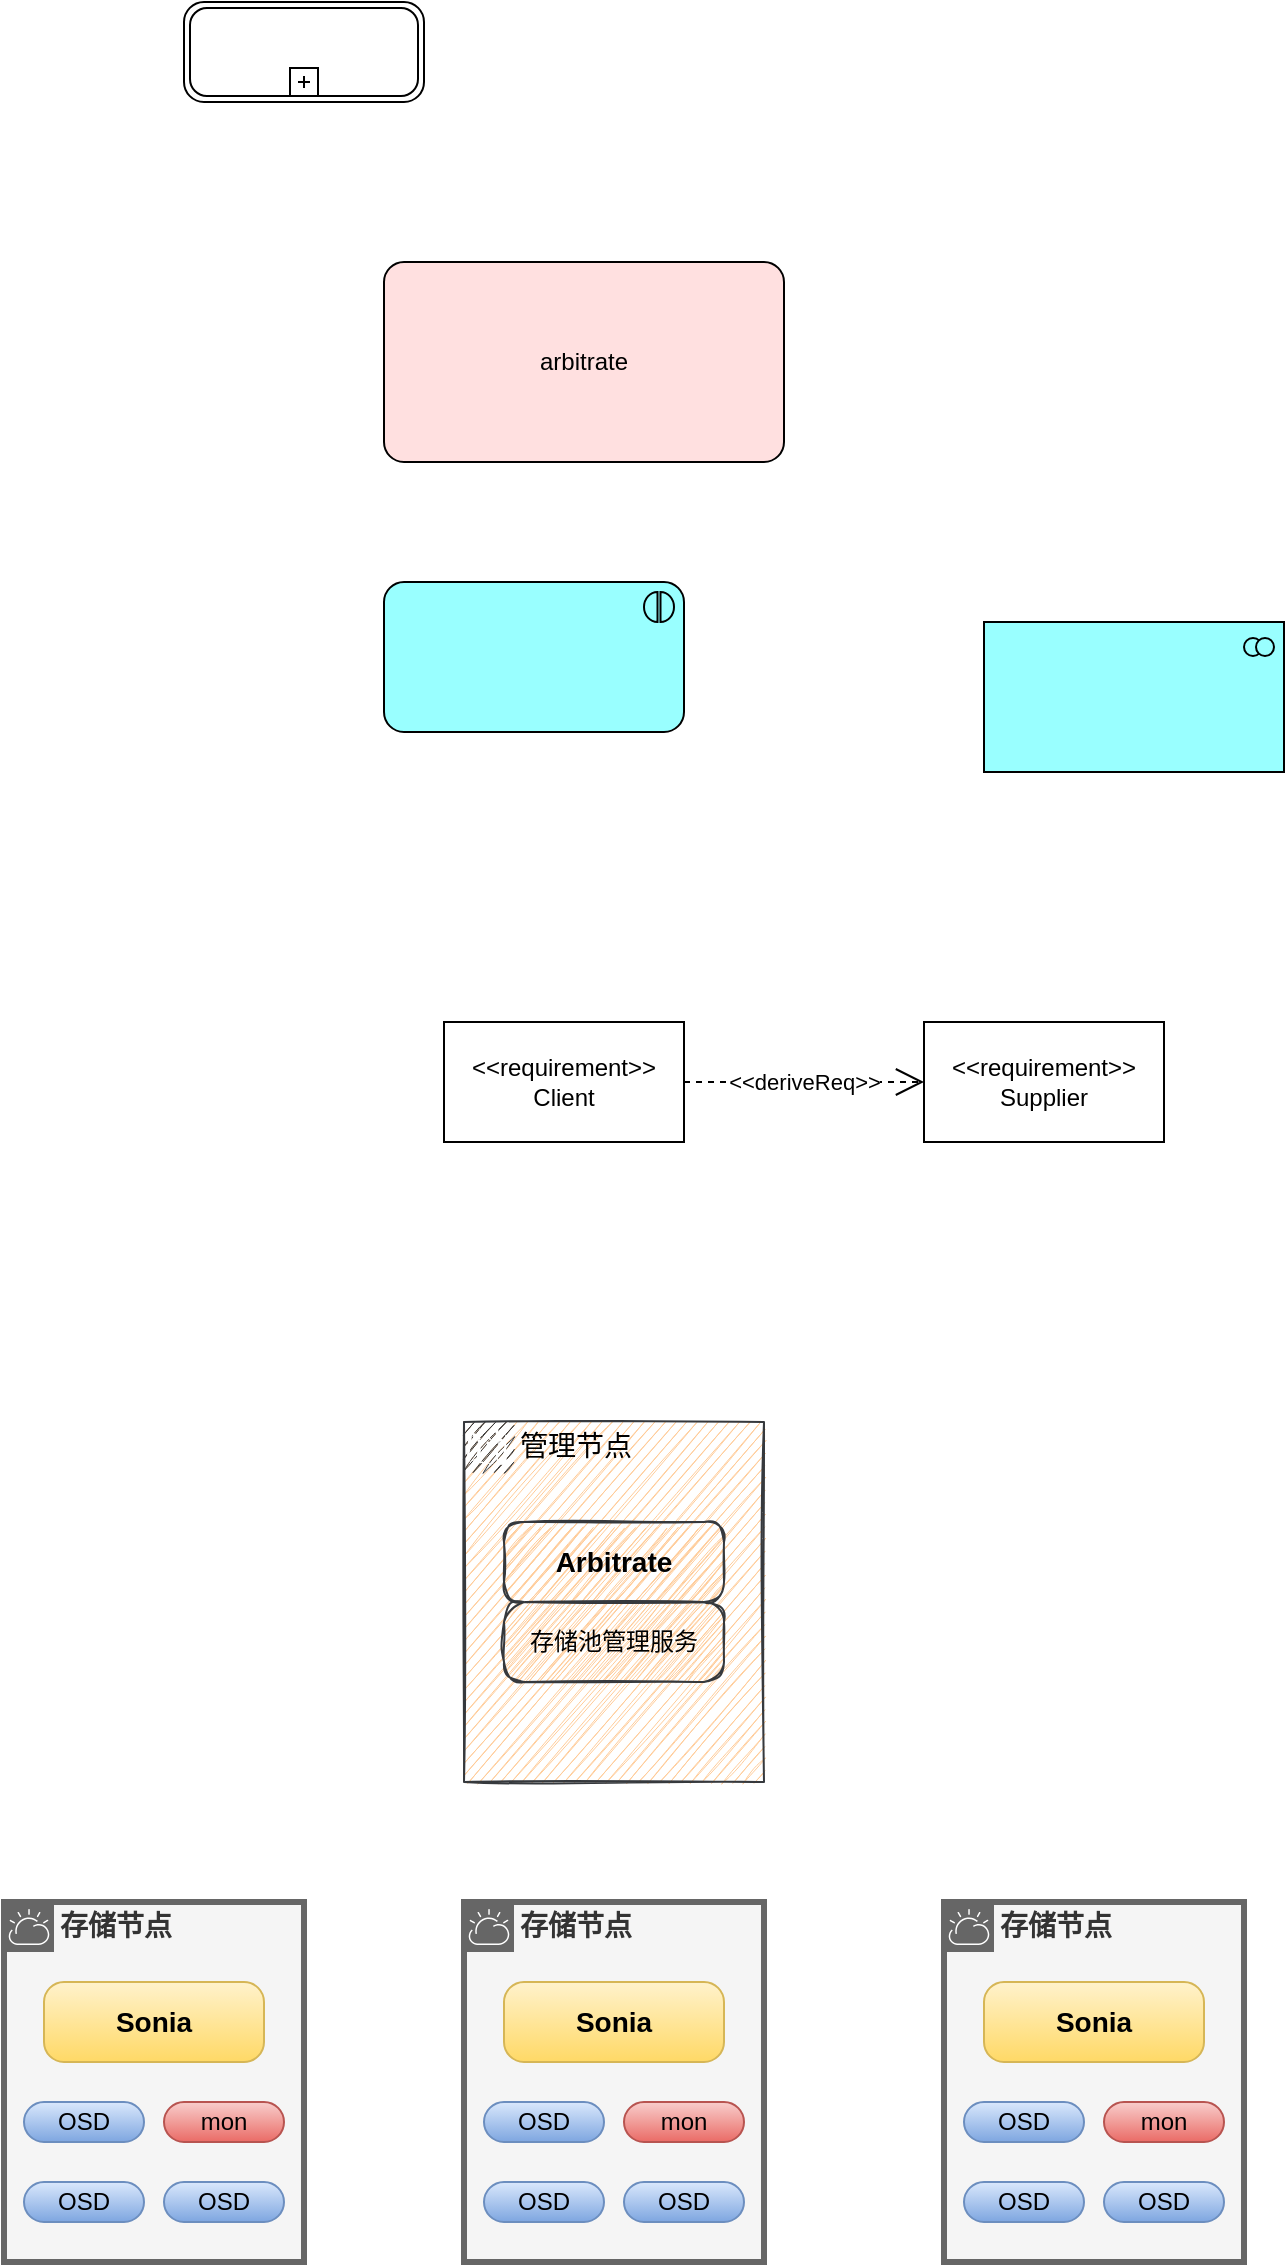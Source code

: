 <mxfile version="16.6.6" type="github">
  <diagram name="Page-1" id="e56a1550-8fbb-45ad-956c-1786394a9013">
    <mxGraphModel dx="1422" dy="-142" grid="1" gridSize="10" guides="1" tooltips="1" connect="1" arrows="1" fold="1" page="1" pageScale="1" pageWidth="1100" pageHeight="850" background="none" math="0" shadow="0">
      <root>
        <mxCell id="0" />
        <mxCell id="1" parent="0" />
        <mxCell id="GadBjQE-sX0rK0ryPOzv-1" value="" style="points=[[0.25,0,0],[0.5,0,0],[0.75,0,0],[1,0.25,0],[1,0.5,0],[1,0.75,0],[0.75,1,0],[0.5,1,0],[0.25,1,0],[0,0.75,0],[0,0.5,0],[0,0.25,0]];shape=mxgraph.bpmn.task;whiteSpace=wrap;rectStyle=rounded;size=10;taskMarker=abstract;bpmnShapeType=transaction;isLoopSub=1;" vertex="1" parent="1">
          <mxGeometry x="300" y="890" width="120" height="50" as="geometry" />
        </mxCell>
        <mxCell id="GadBjQE-sX0rK0ryPOzv-2" value="arbitrate" style="html=1;outlineConnect=0;whiteSpace=wrap;fillColor=#FFE0E0;shape=mxgraph.archimate3.application;archiType=rounded;" vertex="1" parent="1">
          <mxGeometry x="400" y="1020" width="200" height="100" as="geometry" />
        </mxCell>
        <mxCell id="GadBjQE-sX0rK0ryPOzv-10" value="&amp;lt;&amp;lt;requirement&amp;gt;&amp;gt;&#xa;Client" style="shape=rect;html=1;whiteSpace=wrap;align=center;" vertex="1" parent="1">
          <mxGeometry x="430" y="1400" width="120" height="60" as="geometry" />
        </mxCell>
        <mxCell id="GadBjQE-sX0rK0ryPOzv-11" value="&amp;lt;&amp;lt;requirement&amp;gt;&amp;gt;&#xa;Supplier" style="shape=rect;html=1;whiteSpace=wrap;align=center;" vertex="1" parent="1">
          <mxGeometry x="670" y="1400" width="120" height="60" as="geometry" />
        </mxCell>
        <mxCell id="GadBjQE-sX0rK0ryPOzv-12" value="&amp;lt;&amp;lt;deriveReq&amp;gt;&amp;gt;" style="endArrow=open;html=1;edgeStyle=none;endSize=12;dashed=1;rounded=0;" edge="1" source="GadBjQE-sX0rK0ryPOzv-10" target="GadBjQE-sX0rK0ryPOzv-11" parent="1">
          <mxGeometry relative="1" as="geometry" />
        </mxCell>
        <mxCell id="GadBjQE-sX0rK0ryPOzv-13" value="" style="html=1;outlineConnect=0;whiteSpace=wrap;fillColor=#99ffff;shape=mxgraph.archimate3.application;appType=collab;archiType=square;" vertex="1" parent="1">
          <mxGeometry x="700" y="1200" width="150" height="75" as="geometry" />
        </mxCell>
        <mxCell id="GadBjQE-sX0rK0ryPOzv-14" value="" style="html=1;outlineConnect=0;whiteSpace=wrap;fillColor=#99ffff;shape=mxgraph.archimate3.application;appType=interaction;archiType=rounded;" vertex="1" parent="1">
          <mxGeometry x="400" y="1180" width="150" height="75" as="geometry" />
        </mxCell>
        <mxCell id="GadBjQE-sX0rK0ryPOzv-15" value="&lt;font style=&quot;font-size: 14px&quot; face=&quot;Times New Roman&quot;&gt;管理节点&lt;/font&gt;" style="shape=mxgraph.ibm.box;prType=zone;fontStyle=0;verticalAlign=top;align=left;spacingLeft=32;spacingTop=4;fillColor=#ffcc99;rounded=0;whiteSpace=wrap;html=1;strokeColor=#36393d;strokeWidth=1;dashed=0;container=1;spacing=-4;collapsible=0;expand=0;recursiveResize=0;sketch=1;" vertex="1" parent="1">
          <mxGeometry x="440" y="1600" width="150" height="180" as="geometry" />
        </mxCell>
        <mxCell id="GadBjQE-sX0rK0ryPOzv-3" value="&lt;font style=&quot;font-size: 14px&quot;&gt;&lt;b&gt;Arbitrate&lt;/b&gt;&lt;/font&gt;" style="html=1;outlineConnect=0;whiteSpace=wrap;fillColor=#ffcc99;shape=mxgraph.archimate3.application;archiType=rounded;sketch=1;strokeColor=#36393d;" vertex="1" parent="GadBjQE-sX0rK0ryPOzv-15">
          <mxGeometry x="20" y="50" width="110" height="40" as="geometry" />
        </mxCell>
        <mxCell id="GadBjQE-sX0rK0ryPOzv-17" value="存储池管理服务" style="html=1;outlineConnect=0;whiteSpace=wrap;fillColor=#ffcc99;shape=mxgraph.archimate3.application;archiType=rounded;sketch=1;strokeColor=#36393d;" vertex="1" parent="GadBjQE-sX0rK0ryPOzv-15">
          <mxGeometry x="20" y="90" width="110" height="40" as="geometry" />
        </mxCell>
        <mxCell id="GadBjQE-sX0rK0ryPOzv-21" value="&lt;font style=&quot;font-size: 14px&quot; face=&quot;Times New Roman&quot;&gt;&lt;b&gt;存储节点&lt;/b&gt;&lt;/font&gt;" style="shape=mxgraph.ibm.box;prType=cloud;fontStyle=0;verticalAlign=top;align=left;spacingLeft=32;spacingTop=4;rounded=0;whiteSpace=wrap;html=1;strokeWidth=3;dashed=0;container=1;spacing=-4;collapsible=0;expand=0;recursiveResize=0;sketch=0;shadow=0;fillColor=#f5f5f5;strokeColor=#666666;fontColor=#333333;" vertex="1" parent="1">
          <mxGeometry x="210" y="1840" width="150" height="180" as="geometry" />
        </mxCell>
        <mxCell id="GadBjQE-sX0rK0ryPOzv-22" value="&lt;font style=&quot;font-size: 14px&quot;&gt;&lt;b&gt;Sonia&lt;/b&gt;&lt;/font&gt;" style="html=1;outlineConnect=0;whiteSpace=wrap;shape=mxgraph.archimate3.application;archiType=rounded;sketch=0;fillColor=#fff2cc;strokeColor=#d6b656;gradientColor=#ffd966;" vertex="1" parent="GadBjQE-sX0rK0ryPOzv-21">
          <mxGeometry x="20" y="40" width="110" height="40" as="geometry" />
        </mxCell>
        <mxCell id="GadBjQE-sX0rK0ryPOzv-23" value="OSD" style="html=1;outlineConnect=0;whiteSpace=wrap;shape=mxgraph.archimate3.application;archiType=rounded;sketch=0;fillColor=#dae8fc;strokeColor=#6c8ebf;gradientColor=#7ea6e0;" vertex="1" parent="GadBjQE-sX0rK0ryPOzv-21">
          <mxGeometry x="10" y="100" width="60" height="20" as="geometry" />
        </mxCell>
        <mxCell id="GadBjQE-sX0rK0ryPOzv-25" value="OSD" style="html=1;outlineConnect=0;whiteSpace=wrap;shape=mxgraph.archimate3.application;archiType=rounded;sketch=0;fillColor=#dae8fc;strokeColor=#6c8ebf;gradientColor=#7ea6e0;" vertex="1" parent="GadBjQE-sX0rK0ryPOzv-21">
          <mxGeometry x="10" y="140" width="60" height="20" as="geometry" />
        </mxCell>
        <mxCell id="GadBjQE-sX0rK0ryPOzv-27" value="mon" style="html=1;outlineConnect=0;whiteSpace=wrap;shape=mxgraph.archimate3.application;archiType=rounded;sketch=0;fillColor=#f8cecc;strokeColor=#b85450;gradientColor=#ea6b66;" vertex="1" parent="GadBjQE-sX0rK0ryPOzv-21">
          <mxGeometry x="80" y="100" width="60" height="20" as="geometry" />
        </mxCell>
        <mxCell id="GadBjQE-sX0rK0ryPOzv-28" value="OSD" style="html=1;outlineConnect=0;whiteSpace=wrap;shape=mxgraph.archimate3.application;archiType=rounded;sketch=0;fillColor=#dae8fc;strokeColor=#6c8ebf;gradientColor=#7ea6e0;" vertex="1" parent="GadBjQE-sX0rK0ryPOzv-21">
          <mxGeometry x="80" y="140" width="60" height="20" as="geometry" />
        </mxCell>
        <mxCell id="GadBjQE-sX0rK0ryPOzv-36" value="&lt;font style=&quot;font-size: 14px&quot; face=&quot;Times New Roman&quot;&gt;&lt;b&gt;存储节点&lt;/b&gt;&lt;/font&gt;" style="shape=mxgraph.ibm.box;prType=cloud;fontStyle=0;verticalAlign=top;align=left;spacingLeft=32;spacingTop=4;rounded=0;whiteSpace=wrap;html=1;strokeWidth=3;dashed=0;container=1;spacing=-4;collapsible=0;expand=0;recursiveResize=0;sketch=0;fillColor=#f5f5f5;strokeColor=#666666;fontColor=#333333;" vertex="1" parent="1">
          <mxGeometry x="440" y="1840" width="150" height="180" as="geometry" />
        </mxCell>
        <mxCell id="GadBjQE-sX0rK0ryPOzv-37" value="&lt;font style=&quot;font-size: 14px&quot;&gt;&lt;b&gt;Sonia&lt;/b&gt;&lt;/font&gt;" style="html=1;outlineConnect=0;whiteSpace=wrap;shape=mxgraph.archimate3.application;archiType=rounded;sketch=0;fillColor=#fff2cc;strokeColor=#d6b656;gradientColor=#ffd966;" vertex="1" parent="GadBjQE-sX0rK0ryPOzv-36">
          <mxGeometry x="20" y="40" width="110" height="40" as="geometry" />
        </mxCell>
        <mxCell id="GadBjQE-sX0rK0ryPOzv-38" value="OSD" style="html=1;outlineConnect=0;whiteSpace=wrap;shape=mxgraph.archimate3.application;archiType=rounded;sketch=0;fillColor=#dae8fc;strokeColor=#6c8ebf;gradientColor=#7ea6e0;" vertex="1" parent="GadBjQE-sX0rK0ryPOzv-36">
          <mxGeometry x="10" y="100" width="60" height="20" as="geometry" />
        </mxCell>
        <mxCell id="GadBjQE-sX0rK0ryPOzv-39" value="OSD" style="html=1;outlineConnect=0;whiteSpace=wrap;shape=mxgraph.archimate3.application;archiType=rounded;sketch=0;fillColor=#dae8fc;strokeColor=#6c8ebf;gradientColor=#7ea6e0;" vertex="1" parent="GadBjQE-sX0rK0ryPOzv-36">
          <mxGeometry x="10" y="140" width="60" height="20" as="geometry" />
        </mxCell>
        <mxCell id="GadBjQE-sX0rK0ryPOzv-40" value="mon" style="html=1;outlineConnect=0;whiteSpace=wrap;shape=mxgraph.archimate3.application;archiType=rounded;sketch=0;fillColor=#f8cecc;strokeColor=#b85450;gradientColor=#ea6b66;" vertex="1" parent="GadBjQE-sX0rK0ryPOzv-36">
          <mxGeometry x="80" y="100" width="60" height="20" as="geometry" />
        </mxCell>
        <mxCell id="GadBjQE-sX0rK0ryPOzv-41" value="OSD" style="html=1;outlineConnect=0;whiteSpace=wrap;shape=mxgraph.archimate3.application;archiType=rounded;sketch=0;fillColor=#dae8fc;strokeColor=#6c8ebf;gradientColor=#7ea6e0;" vertex="1" parent="GadBjQE-sX0rK0ryPOzv-36">
          <mxGeometry x="80" y="140" width="60" height="20" as="geometry" />
        </mxCell>
        <mxCell id="GadBjQE-sX0rK0ryPOzv-42" value="&lt;font style=&quot;font-size: 14px&quot; face=&quot;Times New Roman&quot;&gt;&lt;b&gt;存储节点&lt;/b&gt;&lt;/font&gt;" style="shape=mxgraph.ibm.box;prType=cloud;fontStyle=0;verticalAlign=top;align=left;spacingLeft=32;spacingTop=4;rounded=0;whiteSpace=wrap;html=1;strokeWidth=3;dashed=0;container=1;spacing=-4;collapsible=0;expand=0;recursiveResize=0;sketch=0;fillColor=#f5f5f5;strokeColor=#666666;fontColor=#333333;" vertex="1" parent="1">
          <mxGeometry x="680" y="1840" width="150" height="180" as="geometry" />
        </mxCell>
        <mxCell id="GadBjQE-sX0rK0ryPOzv-43" value="&lt;font style=&quot;font-size: 14px&quot;&gt;&lt;b&gt;Sonia&lt;/b&gt;&lt;/font&gt;" style="html=1;outlineConnect=0;whiteSpace=wrap;shape=mxgraph.archimate3.application;archiType=rounded;sketch=0;fillColor=#fff2cc;strokeColor=#d6b656;gradientColor=#ffd966;" vertex="1" parent="GadBjQE-sX0rK0ryPOzv-42">
          <mxGeometry x="20" y="40" width="110" height="40" as="geometry" />
        </mxCell>
        <mxCell id="GadBjQE-sX0rK0ryPOzv-44" value="OSD" style="html=1;outlineConnect=0;whiteSpace=wrap;shape=mxgraph.archimate3.application;archiType=rounded;sketch=0;fillColor=#dae8fc;strokeColor=#6c8ebf;gradientColor=#7ea6e0;" vertex="1" parent="GadBjQE-sX0rK0ryPOzv-42">
          <mxGeometry x="10" y="100" width="60" height="20" as="geometry" />
        </mxCell>
        <mxCell id="GadBjQE-sX0rK0ryPOzv-45" value="OSD" style="html=1;outlineConnect=0;whiteSpace=wrap;shape=mxgraph.archimate3.application;archiType=rounded;sketch=0;fillColor=#dae8fc;strokeColor=#6c8ebf;gradientColor=#7ea6e0;" vertex="1" parent="GadBjQE-sX0rK0ryPOzv-42">
          <mxGeometry x="10" y="140" width="60" height="20" as="geometry" />
        </mxCell>
        <mxCell id="GadBjQE-sX0rK0ryPOzv-46" value="mon" style="html=1;outlineConnect=0;whiteSpace=wrap;shape=mxgraph.archimate3.application;archiType=rounded;sketch=0;fillColor=#f8cecc;strokeColor=#b85450;gradientColor=#ea6b66;" vertex="1" parent="GadBjQE-sX0rK0ryPOzv-42">
          <mxGeometry x="80" y="100" width="60" height="20" as="geometry" />
        </mxCell>
        <mxCell id="GadBjQE-sX0rK0ryPOzv-47" value="OSD" style="html=1;outlineConnect=0;whiteSpace=wrap;shape=mxgraph.archimate3.application;archiType=rounded;sketch=0;fillColor=#dae8fc;strokeColor=#6c8ebf;gradientColor=#7ea6e0;" vertex="1" parent="GadBjQE-sX0rK0ryPOzv-42">
          <mxGeometry x="80" y="140" width="60" height="20" as="geometry" />
        </mxCell>
      </root>
    </mxGraphModel>
  </diagram>
</mxfile>
